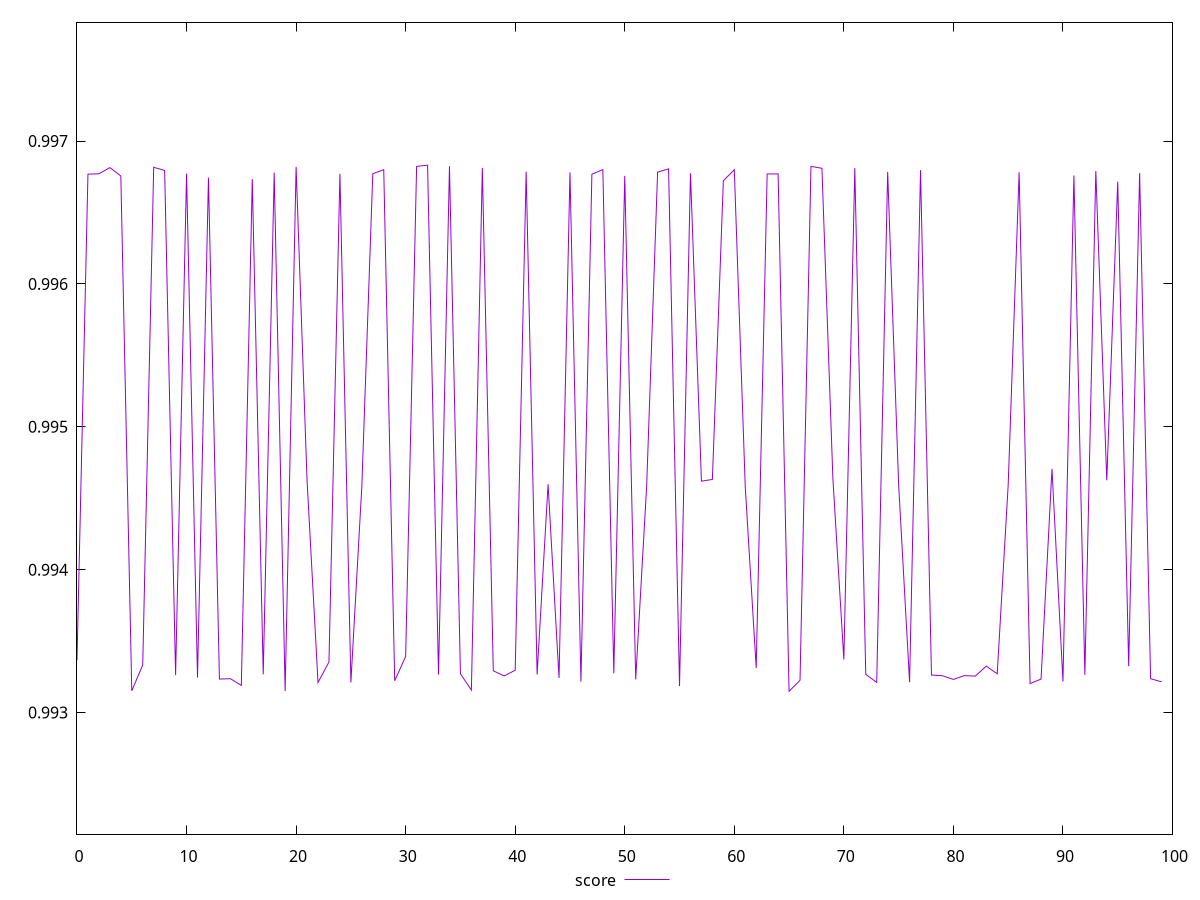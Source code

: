 reset
set terminal svg size 640, 490 enhanced background rgb 'white'
set output "reprap/first-cpu-idle/samples/pages+cached+noadtech/score/values.svg"

$score <<EOF
0 0.9933671236041064
1 0.9967687909817889
2 0.9967712963808075
3 0.9968146179850577
4 0.9967559563117105
5 0.9931520178745659
6 0.9933337174904874
7 0.9968168149150931
8 0.9967946552838143
9 0.9932616136801642
10 0.9967725715091729
11 0.9932448625364116
12 0.9967439624709211
13 0.9932346181233491
14 0.9932373336899281
15 0.9931902536878863
16 0.9967341656530928
17 0.9932677828198644
18 0.9967791617215518
19 0.9931506250444456
20 0.9968199843698189
21 0.9946249546293716
22 0.9932106919933531
23 0.9933543177482265
24 0.9967716801075692
25 0.9932111065437189
26 0.9945831196051507
27 0.9967721625899791
28 0.9968000113531859
29 0.9932228854474368
30 0.9933926540596423
31 0.9968230311429425
32 0.9968317041437396
33 0.9932659219783003
34 0.9968244430709621
35 0.9932716803437818
36 0.9931578169952953
37 0.9968128751022447
38 0.9932925807455079
39 0.9932564832572549
40 0.9932966885673333
41 0.9967866968048219
42 0.9932670442318328
43 0.9945983074238953
44 0.9932421550527584
45 0.9967810879941721
46 0.9932167145477389
47 0.9967685610561243
48 0.9968005865334251
49 0.993274250604933
50 0.996756800225282
51 0.9932325819229206
52 0.9945856143990672
53 0.9967829492412579
54 0.996805684461108
55 0.993185665744112
56 0.9967742067998324
57 0.9946199169412984
58 0.994631774795357
59 0.9967218376429128
60 0.9968003719910814
61 0.9945797375253175
62 0.9933116512989806
63 0.9967698484827999
64 0.9967705495097148
65 0.9931492519276602
66 0.9932258068931807
67 0.9968233739530654
68 0.9968097766593298
69 0.9946372033660599
70 0.9933715438947
71 0.9968109402615524
72 0.993267831008011
73 0.9932113716881451
74 0.9967841842811331
75 0.994597689899711
76 0.993212743790959
77 0.9967969606968992
78 0.9932627079132379
79 0.9932579935379962
80 0.9932322660405787
81 0.9932586501489906
82 0.993255548809663
83 0.9933251064589496
84 0.9932716508529547
85 0.9945924237607414
86 0.9967821356174315
87 0.9932031735160387
88 0.9932344355445246
89 0.9947058217766451
90 0.9932170902741186
91 0.996759741114543
92 0.9932637902127546
93 0.9967908757543464
94 0.9946260496888933
95 0.9967160213732733
96 0.9933246177340038
97 0.9967759539486605
98 0.9932371521502485
99 0.9932151927034443
EOF

set key outside below
set yrange [0.9921492519276602:0.9978317041437396]

plot \
  $score title "score" with line, \


reset